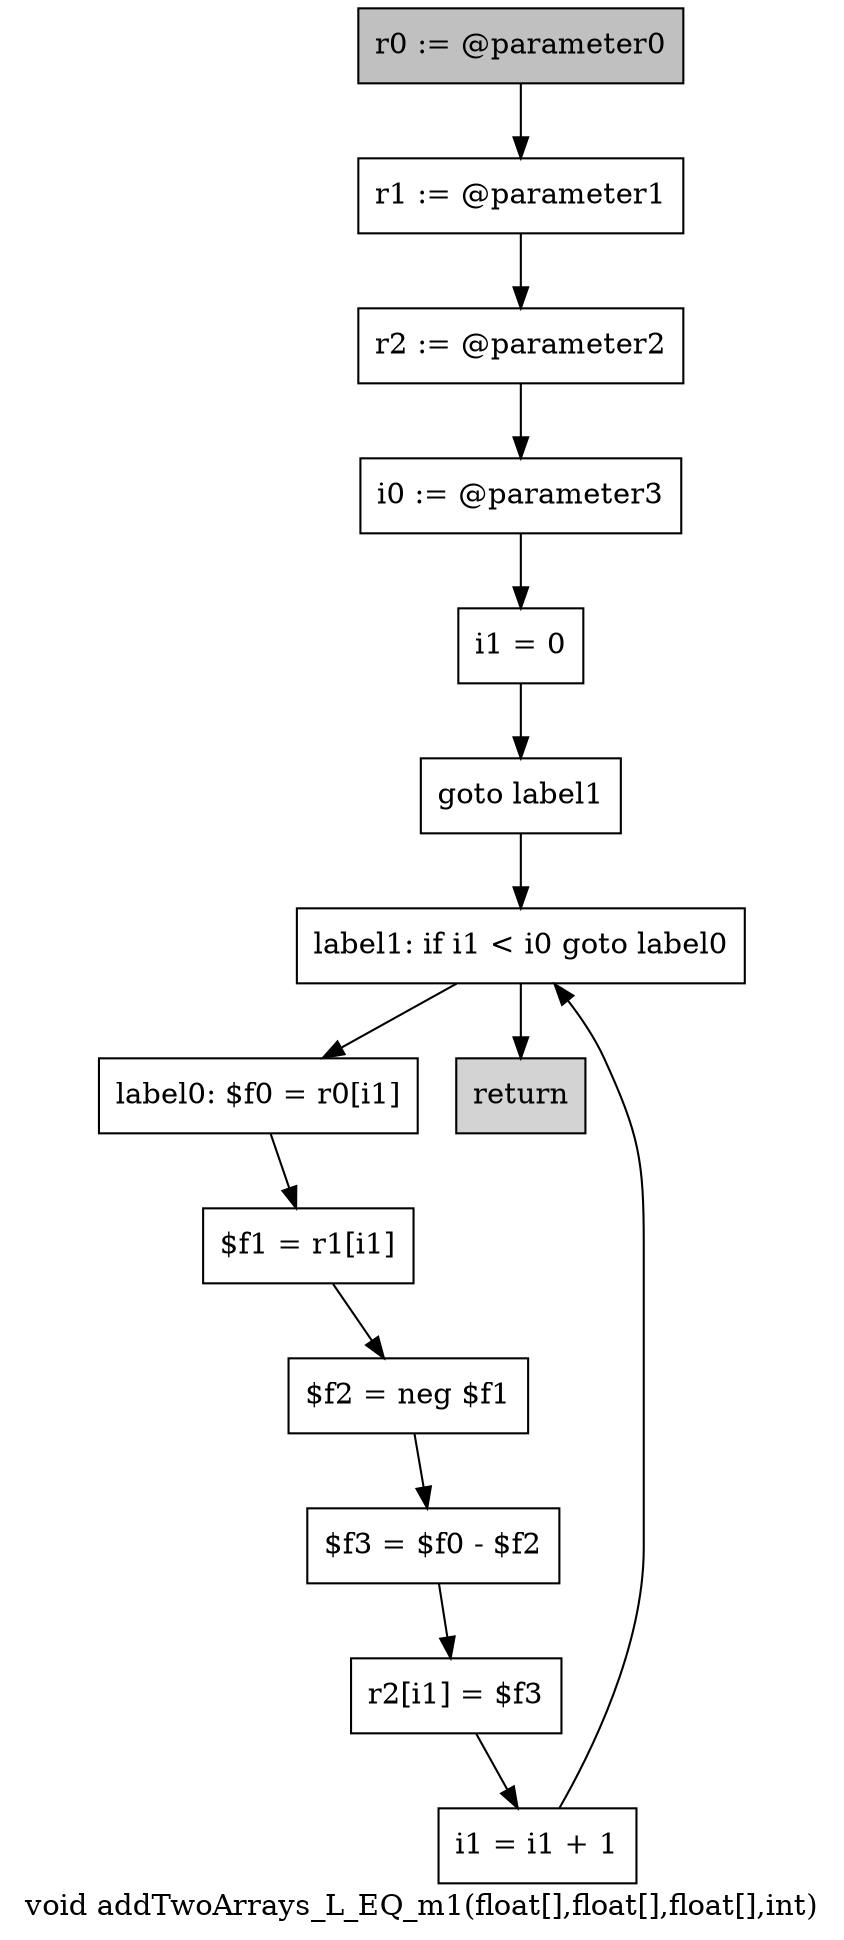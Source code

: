 digraph "void addTwoArrays_L_EQ_m1(float[],float[],float[],int)" {
    label="void addTwoArrays_L_EQ_m1(float[],float[],float[],int)";
    node [shape=box];
    "0" [style=filled,fillcolor=gray,label="r0 := @parameter0",];
    "1" [label="r1 := @parameter1",];
    "0"->"1";
    "2" [label="r2 := @parameter2",];
    "1"->"2";
    "3" [label="i0 := @parameter3",];
    "2"->"3";
    "4" [label="i1 = 0",];
    "3"->"4";
    "5" [label="goto label1",];
    "4"->"5";
    "12" [label="label1: if i1 < i0 goto label0",];
    "5"->"12";
    "6" [label="label0: $f0 = r0[i1]",];
    "7" [label="$f1 = r1[i1]",];
    "6"->"7";
    "8" [label="$f2 = neg $f1",];
    "7"->"8";
    "9" [label="$f3 = $f0 - $f2",];
    "8"->"9";
    "10" [label="r2[i1] = $f3",];
    "9"->"10";
    "11" [label="i1 = i1 + 1",];
    "10"->"11";
    "11"->"12";
    "12"->"6";
    "13" [style=filled,fillcolor=lightgray,label="return",];
    "12"->"13";
}
